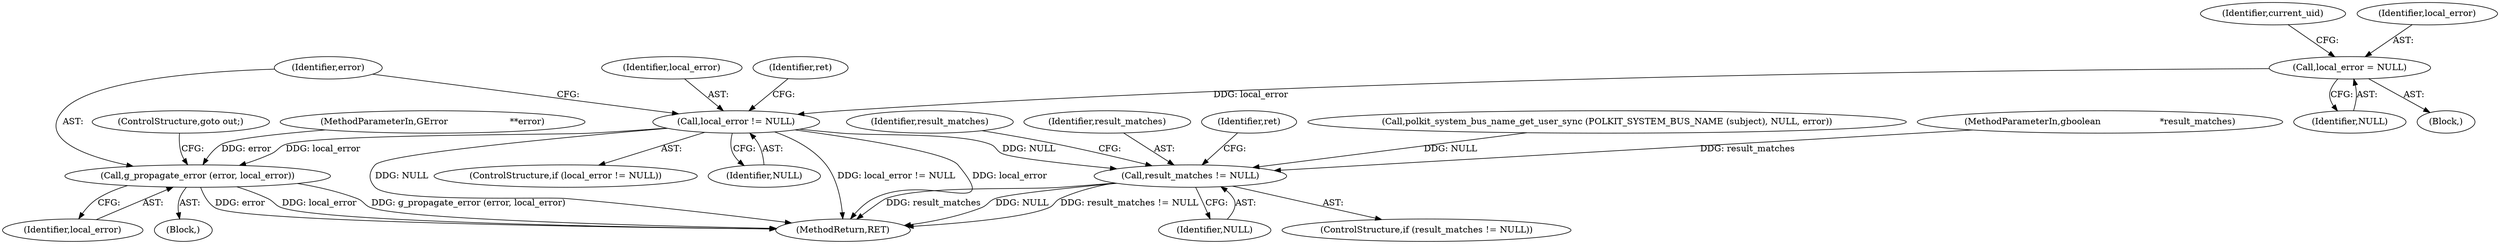 digraph "0_polkit_bc7ffad53643a9c80231fc41f5582d6a8931c32c_1@pointer" {
"1000140" [label="(Call,local_error = NULL)"];
"1000151" [label="(Call,local_error != NULL)"];
"1000155" [label="(Call,g_propagate_error (error, local_error))"];
"1000215" [label="(Call,result_matches != NULL)"];
"1000142" [label="(Identifier,NULL)"];
"1000117" [label="(Block,)"];
"1000151" [label="(Call,local_error != NULL)"];
"1000221" [label="(Identifier,result_matches)"];
"1000157" [label="(Identifier,local_error)"];
"1000232" [label="(MethodReturn,RET)"];
"1000144" [label="(Identifier,current_uid)"];
"1000141" [label="(Identifier,local_error)"];
"1000156" [label="(Identifier,error)"];
"1000150" [label="(ControlStructure,if (local_error != NULL))"];
"1000152" [label="(Identifier,local_error)"];
"1000216" [label="(Identifier,result_matches)"];
"1000224" [label="(Identifier,ret)"];
"1000217" [label="(Identifier,NULL)"];
"1000158" [label="(ControlStructure,goto out;)"];
"1000214" [label="(ControlStructure,if (result_matches != NULL))"];
"1000177" [label="(Call,polkit_system_bus_name_get_user_sync (POLKIT_SYSTEM_BUS_NAME (subject), NULL, error))"];
"1000155" [label="(Call,g_propagate_error (error, local_error))"];
"1000154" [label="(Block,)"];
"1000160" [label="(Identifier,ret)"];
"1000103" [label="(MethodParameterIn,gboolean                     *result_matches)"];
"1000104" [label="(MethodParameterIn,GError                      **error)"];
"1000215" [label="(Call,result_matches != NULL)"];
"1000153" [label="(Identifier,NULL)"];
"1000140" [label="(Call,local_error = NULL)"];
"1000140" -> "1000117"  [label="AST: "];
"1000140" -> "1000142"  [label="CFG: "];
"1000141" -> "1000140"  [label="AST: "];
"1000142" -> "1000140"  [label="AST: "];
"1000144" -> "1000140"  [label="CFG: "];
"1000140" -> "1000151"  [label="DDG: local_error"];
"1000151" -> "1000150"  [label="AST: "];
"1000151" -> "1000153"  [label="CFG: "];
"1000152" -> "1000151"  [label="AST: "];
"1000153" -> "1000151"  [label="AST: "];
"1000156" -> "1000151"  [label="CFG: "];
"1000160" -> "1000151"  [label="CFG: "];
"1000151" -> "1000232"  [label="DDG: local_error != NULL"];
"1000151" -> "1000232"  [label="DDG: local_error"];
"1000151" -> "1000232"  [label="DDG: NULL"];
"1000151" -> "1000155"  [label="DDG: local_error"];
"1000151" -> "1000215"  [label="DDG: NULL"];
"1000155" -> "1000154"  [label="AST: "];
"1000155" -> "1000157"  [label="CFG: "];
"1000156" -> "1000155"  [label="AST: "];
"1000157" -> "1000155"  [label="AST: "];
"1000158" -> "1000155"  [label="CFG: "];
"1000155" -> "1000232"  [label="DDG: local_error"];
"1000155" -> "1000232"  [label="DDG: g_propagate_error (error, local_error)"];
"1000155" -> "1000232"  [label="DDG: error"];
"1000104" -> "1000155"  [label="DDG: error"];
"1000215" -> "1000214"  [label="AST: "];
"1000215" -> "1000217"  [label="CFG: "];
"1000216" -> "1000215"  [label="AST: "];
"1000217" -> "1000215"  [label="AST: "];
"1000221" -> "1000215"  [label="CFG: "];
"1000224" -> "1000215"  [label="CFG: "];
"1000215" -> "1000232"  [label="DDG: result_matches"];
"1000215" -> "1000232"  [label="DDG: NULL"];
"1000215" -> "1000232"  [label="DDG: result_matches != NULL"];
"1000103" -> "1000215"  [label="DDG: result_matches"];
"1000177" -> "1000215"  [label="DDG: NULL"];
}
